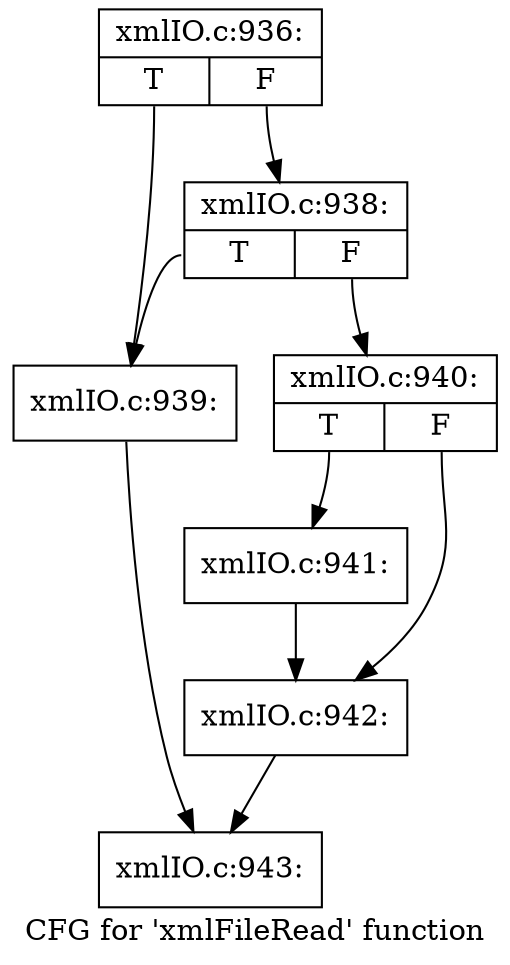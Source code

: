 digraph "CFG for 'xmlFileRead' function" {
	label="CFG for 'xmlFileRead' function";

	Node0x55ed346de130 [shape=record,label="{xmlIO.c:936:|{<s0>T|<s1>F}}"];
	Node0x55ed346de130:s0 -> Node0x55ed346e95c0;
	Node0x55ed346de130:s1 -> Node0x55ed346e9660;
	Node0x55ed346e9660 [shape=record,label="{xmlIO.c:938:|{<s0>T|<s1>F}}"];
	Node0x55ed346e9660:s0 -> Node0x55ed346e95c0;
	Node0x55ed346e9660:s1 -> Node0x55ed346e9610;
	Node0x55ed346e95c0 [shape=record,label="{xmlIO.c:939:}"];
	Node0x55ed346e95c0 -> Node0x55ed346dcac0;
	Node0x55ed346e9610 [shape=record,label="{xmlIO.c:940:|{<s0>T|<s1>F}}"];
	Node0x55ed346e9610:s0 -> Node0x55ed346e9ee0;
	Node0x55ed346e9610:s1 -> Node0x55ed346ef7a0;
	Node0x55ed346e9ee0 [shape=record,label="{xmlIO.c:941:}"];
	Node0x55ed346e9ee0 -> Node0x55ed346ef7a0;
	Node0x55ed346ef7a0 [shape=record,label="{xmlIO.c:942:}"];
	Node0x55ed346ef7a0 -> Node0x55ed346dcac0;
	Node0x55ed346dcac0 [shape=record,label="{xmlIO.c:943:}"];
}

